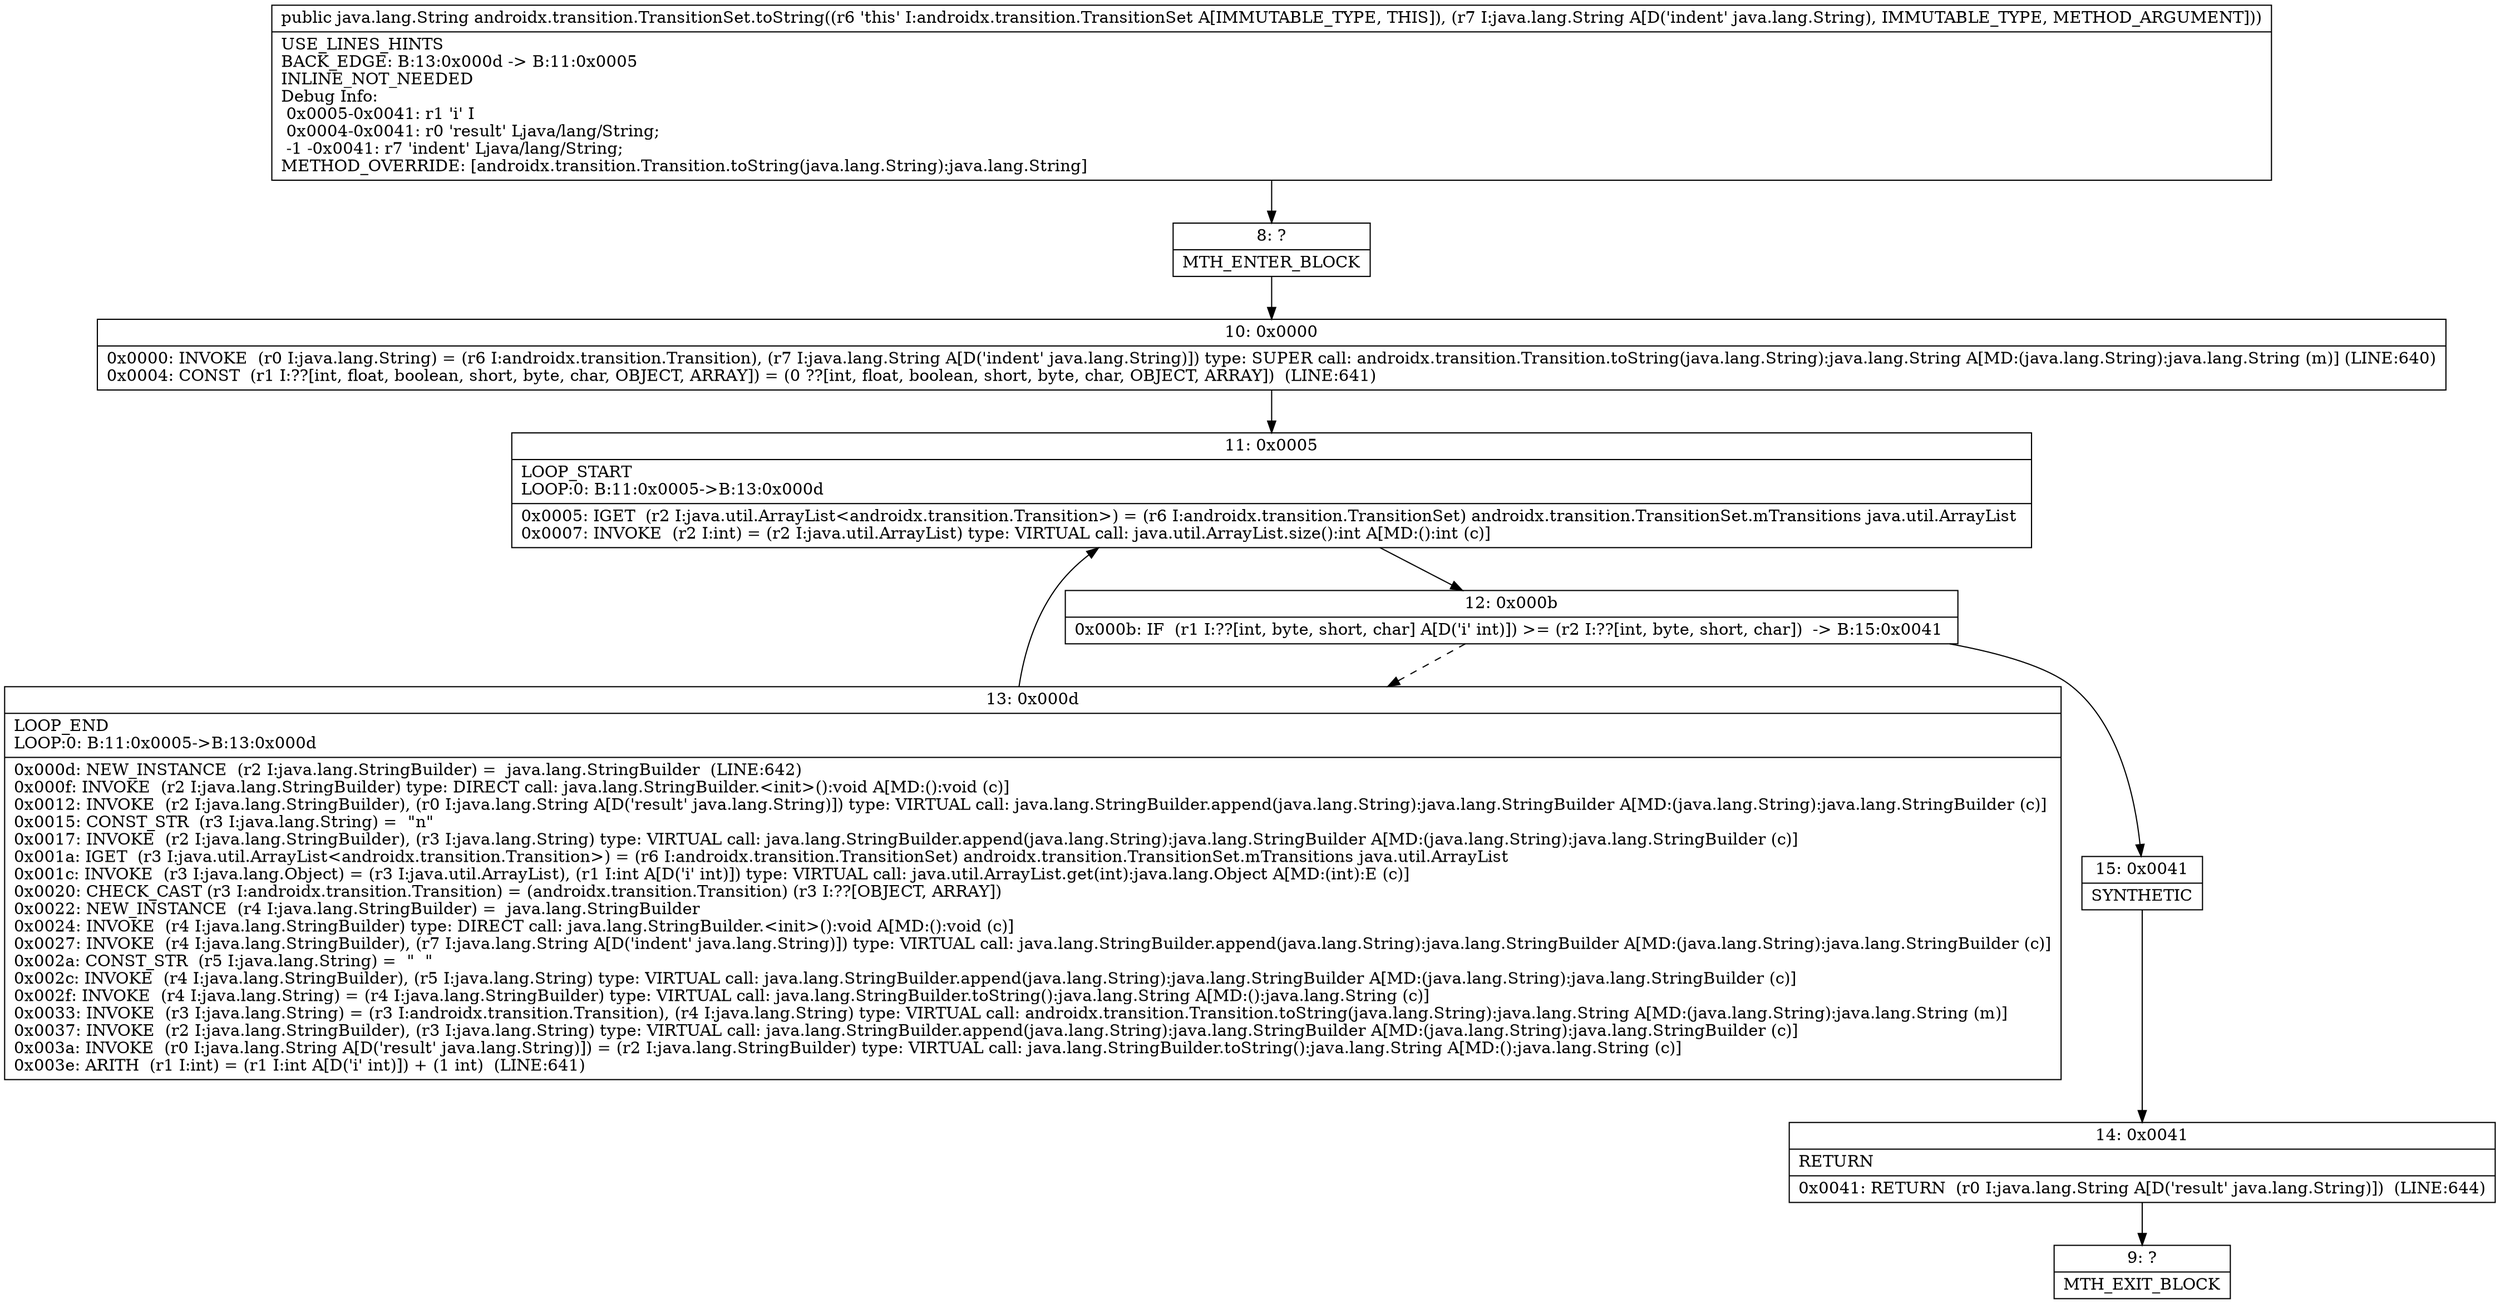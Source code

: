 digraph "CFG forandroidx.transition.TransitionSet.toString(Ljava\/lang\/String;)Ljava\/lang\/String;" {
Node_8 [shape=record,label="{8\:\ ?|MTH_ENTER_BLOCK\l}"];
Node_10 [shape=record,label="{10\:\ 0x0000|0x0000: INVOKE  (r0 I:java.lang.String) = (r6 I:androidx.transition.Transition), (r7 I:java.lang.String A[D('indent' java.lang.String)]) type: SUPER call: androidx.transition.Transition.toString(java.lang.String):java.lang.String A[MD:(java.lang.String):java.lang.String (m)] (LINE:640)\l0x0004: CONST  (r1 I:??[int, float, boolean, short, byte, char, OBJECT, ARRAY]) = (0 ??[int, float, boolean, short, byte, char, OBJECT, ARRAY])  (LINE:641)\l}"];
Node_11 [shape=record,label="{11\:\ 0x0005|LOOP_START\lLOOP:0: B:11:0x0005\-\>B:13:0x000d\l|0x0005: IGET  (r2 I:java.util.ArrayList\<androidx.transition.Transition\>) = (r6 I:androidx.transition.TransitionSet) androidx.transition.TransitionSet.mTransitions java.util.ArrayList \l0x0007: INVOKE  (r2 I:int) = (r2 I:java.util.ArrayList) type: VIRTUAL call: java.util.ArrayList.size():int A[MD:():int (c)]\l}"];
Node_12 [shape=record,label="{12\:\ 0x000b|0x000b: IF  (r1 I:??[int, byte, short, char] A[D('i' int)]) \>= (r2 I:??[int, byte, short, char])  \-\> B:15:0x0041 \l}"];
Node_13 [shape=record,label="{13\:\ 0x000d|LOOP_END\lLOOP:0: B:11:0x0005\-\>B:13:0x000d\l|0x000d: NEW_INSTANCE  (r2 I:java.lang.StringBuilder) =  java.lang.StringBuilder  (LINE:642)\l0x000f: INVOKE  (r2 I:java.lang.StringBuilder) type: DIRECT call: java.lang.StringBuilder.\<init\>():void A[MD:():void (c)]\l0x0012: INVOKE  (r2 I:java.lang.StringBuilder), (r0 I:java.lang.String A[D('result' java.lang.String)]) type: VIRTUAL call: java.lang.StringBuilder.append(java.lang.String):java.lang.StringBuilder A[MD:(java.lang.String):java.lang.StringBuilder (c)]\l0x0015: CONST_STR  (r3 I:java.lang.String) =  \"n\" \l0x0017: INVOKE  (r2 I:java.lang.StringBuilder), (r3 I:java.lang.String) type: VIRTUAL call: java.lang.StringBuilder.append(java.lang.String):java.lang.StringBuilder A[MD:(java.lang.String):java.lang.StringBuilder (c)]\l0x001a: IGET  (r3 I:java.util.ArrayList\<androidx.transition.Transition\>) = (r6 I:androidx.transition.TransitionSet) androidx.transition.TransitionSet.mTransitions java.util.ArrayList \l0x001c: INVOKE  (r3 I:java.lang.Object) = (r3 I:java.util.ArrayList), (r1 I:int A[D('i' int)]) type: VIRTUAL call: java.util.ArrayList.get(int):java.lang.Object A[MD:(int):E (c)]\l0x0020: CHECK_CAST (r3 I:androidx.transition.Transition) = (androidx.transition.Transition) (r3 I:??[OBJECT, ARRAY]) \l0x0022: NEW_INSTANCE  (r4 I:java.lang.StringBuilder) =  java.lang.StringBuilder \l0x0024: INVOKE  (r4 I:java.lang.StringBuilder) type: DIRECT call: java.lang.StringBuilder.\<init\>():void A[MD:():void (c)]\l0x0027: INVOKE  (r4 I:java.lang.StringBuilder), (r7 I:java.lang.String A[D('indent' java.lang.String)]) type: VIRTUAL call: java.lang.StringBuilder.append(java.lang.String):java.lang.StringBuilder A[MD:(java.lang.String):java.lang.StringBuilder (c)]\l0x002a: CONST_STR  (r5 I:java.lang.String) =  \"  \" \l0x002c: INVOKE  (r4 I:java.lang.StringBuilder), (r5 I:java.lang.String) type: VIRTUAL call: java.lang.StringBuilder.append(java.lang.String):java.lang.StringBuilder A[MD:(java.lang.String):java.lang.StringBuilder (c)]\l0x002f: INVOKE  (r4 I:java.lang.String) = (r4 I:java.lang.StringBuilder) type: VIRTUAL call: java.lang.StringBuilder.toString():java.lang.String A[MD:():java.lang.String (c)]\l0x0033: INVOKE  (r3 I:java.lang.String) = (r3 I:androidx.transition.Transition), (r4 I:java.lang.String) type: VIRTUAL call: androidx.transition.Transition.toString(java.lang.String):java.lang.String A[MD:(java.lang.String):java.lang.String (m)]\l0x0037: INVOKE  (r2 I:java.lang.StringBuilder), (r3 I:java.lang.String) type: VIRTUAL call: java.lang.StringBuilder.append(java.lang.String):java.lang.StringBuilder A[MD:(java.lang.String):java.lang.StringBuilder (c)]\l0x003a: INVOKE  (r0 I:java.lang.String A[D('result' java.lang.String)]) = (r2 I:java.lang.StringBuilder) type: VIRTUAL call: java.lang.StringBuilder.toString():java.lang.String A[MD:():java.lang.String (c)]\l0x003e: ARITH  (r1 I:int) = (r1 I:int A[D('i' int)]) + (1 int)  (LINE:641)\l}"];
Node_15 [shape=record,label="{15\:\ 0x0041|SYNTHETIC\l}"];
Node_14 [shape=record,label="{14\:\ 0x0041|RETURN\l|0x0041: RETURN  (r0 I:java.lang.String A[D('result' java.lang.String)])  (LINE:644)\l}"];
Node_9 [shape=record,label="{9\:\ ?|MTH_EXIT_BLOCK\l}"];
MethodNode[shape=record,label="{public java.lang.String androidx.transition.TransitionSet.toString((r6 'this' I:androidx.transition.TransitionSet A[IMMUTABLE_TYPE, THIS]), (r7 I:java.lang.String A[D('indent' java.lang.String), IMMUTABLE_TYPE, METHOD_ARGUMENT]))  | USE_LINES_HINTS\lBACK_EDGE: B:13:0x000d \-\> B:11:0x0005\lINLINE_NOT_NEEDED\lDebug Info:\l  0x0005\-0x0041: r1 'i' I\l  0x0004\-0x0041: r0 'result' Ljava\/lang\/String;\l  \-1 \-0x0041: r7 'indent' Ljava\/lang\/String;\lMETHOD_OVERRIDE: [androidx.transition.Transition.toString(java.lang.String):java.lang.String]\l}"];
MethodNode -> Node_8;Node_8 -> Node_10;
Node_10 -> Node_11;
Node_11 -> Node_12;
Node_12 -> Node_13[style=dashed];
Node_12 -> Node_15;
Node_13 -> Node_11;
Node_15 -> Node_14;
Node_14 -> Node_9;
}

